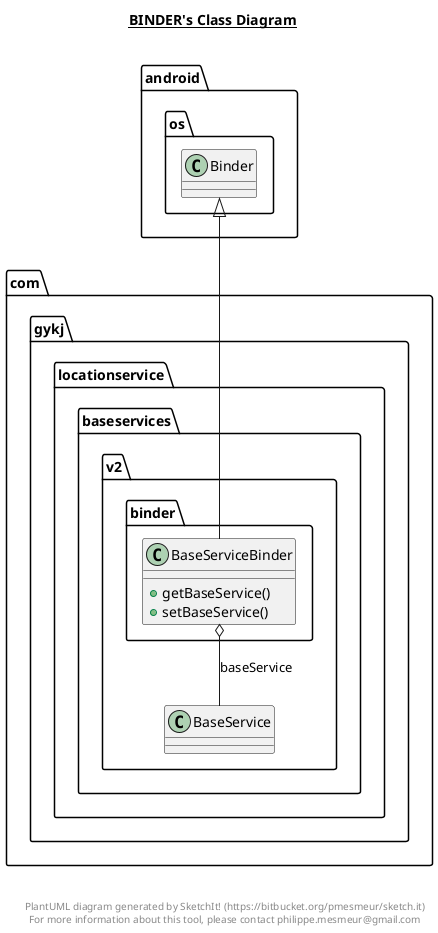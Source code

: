 @startuml

title __BINDER's Class Diagram__\n

  namespace com.gykj.locationservice {
    namespace baseservices.v2 {
      namespace binder {
        class com.gykj.locationservice.baseservices.v2.binder.BaseServiceBinder {
            + getBaseService()
            + setBaseService()
        }
      }
    }
  }
  

  com.gykj.locationservice.baseservices.v2.binder.BaseServiceBinder -up-|> android.os.Binder
  com.gykj.locationservice.baseservices.v2.binder.BaseServiceBinder o-- com.gykj.locationservice.baseservices.v2.BaseService : baseService


right footer


PlantUML diagram generated by SketchIt! (https://bitbucket.org/pmesmeur/sketch.it)
For more information about this tool, please contact philippe.mesmeur@gmail.com
endfooter

@enduml
